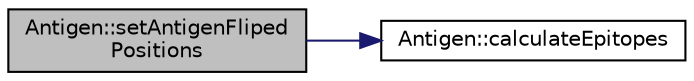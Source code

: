 digraph "Antigen::setAntigenFlipedPositions"
{
  edge [fontname="Helvetica",fontsize="10",labelfontname="Helvetica",labelfontsize="10"];
  node [fontname="Helvetica",fontsize="10",shape=record];
  rankdir="LR";
  Node1 [label="Antigen::setAntigenFliped\lPositions",height=0.2,width=0.4,color="black", fillcolor="grey75", style="filled", fontcolor="black"];
  Node1 -> Node2 [color="midnightblue",fontsize="10",style="solid",fontname="Helvetica"];
  Node2 [label="Antigen::calculateEpitopes",height=0.2,width=0.4,color="black", fillcolor="white", style="filled",URL="$class_antigen.html#a9c7caba41de5e44c9a0459cbbcc8421a",tooltip="Core method. Translates a raw bit string representing the antigen into series of epitopes. "];
}
